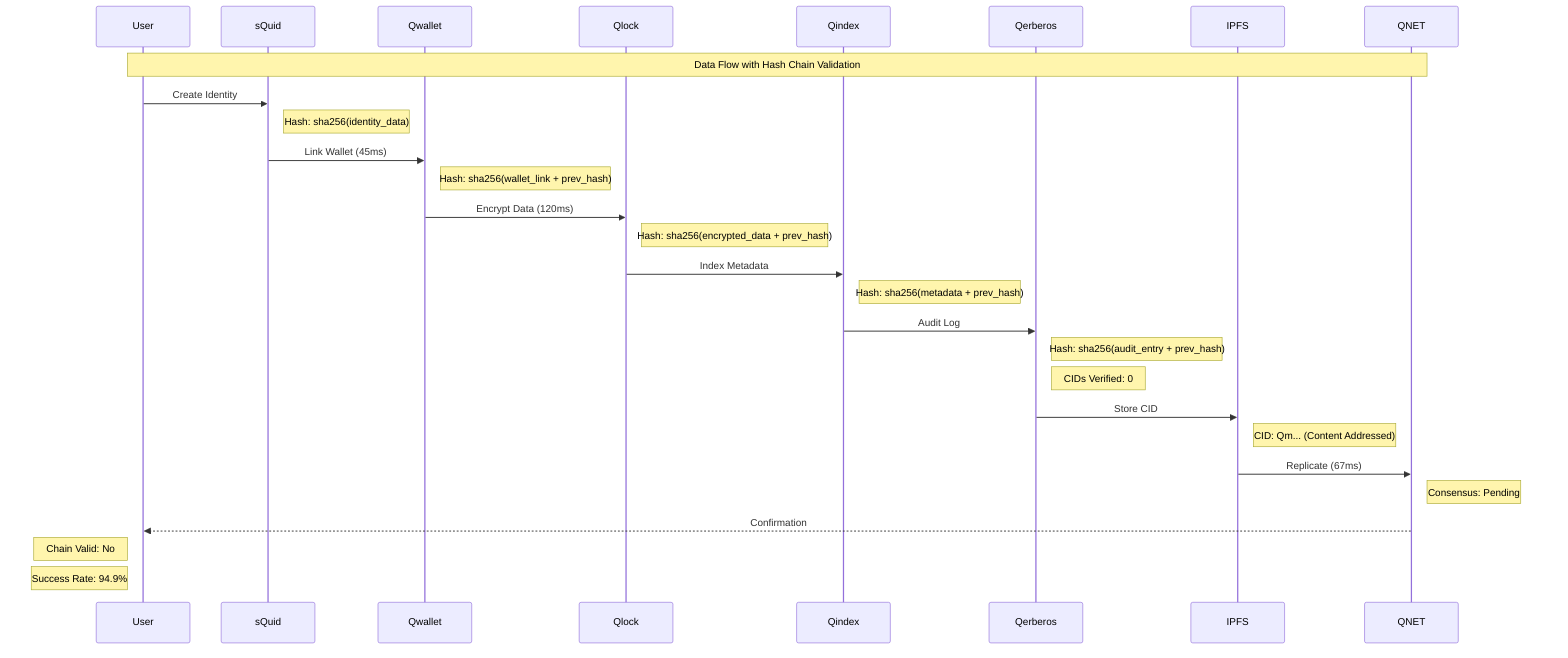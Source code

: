 sequenceDiagram
    participant User
    participant sQuid
    participant Qwallet
    participant Qlock
    participant Qindex
    participant Qerberos
    participant IPFS
    participant QNET
    
    Note over User,QNET: Data Flow with Hash Chain Validation
    
    User->>sQuid: Create Identity
    Note right of sQuid: Hash: sha256(identity_data)
    sQuid->>Qwallet: Link Wallet (45ms)
    Note right of Qwallet: Hash: sha256(wallet_link + prev_hash)
    
    Qwallet->>Qlock: Encrypt Data (120ms)
    Note right of Qlock: Hash: sha256(encrypted_data + prev_hash)
    Qlock->>Qindex: Index Metadata
    Note right of Qindex: Hash: sha256(metadata + prev_hash)
    
    Qindex->>Qerberos: Audit Log
    Note right of Qerberos: Hash: sha256(audit_entry + prev_hash)
    Note right of Qerberos: CIDs Verified: 0
    
    Qerberos->>IPFS: Store CID
    Note right of IPFS: CID: Qm... (Content Addressed)
    IPFS->>QNET: Replicate (67ms)
    Note right of QNET: Consensus: Pending
    
    QNET-->>User: Confirmation
    Note left of User: Chain Valid: No
    Note left of User: Success Rate: 94.9%